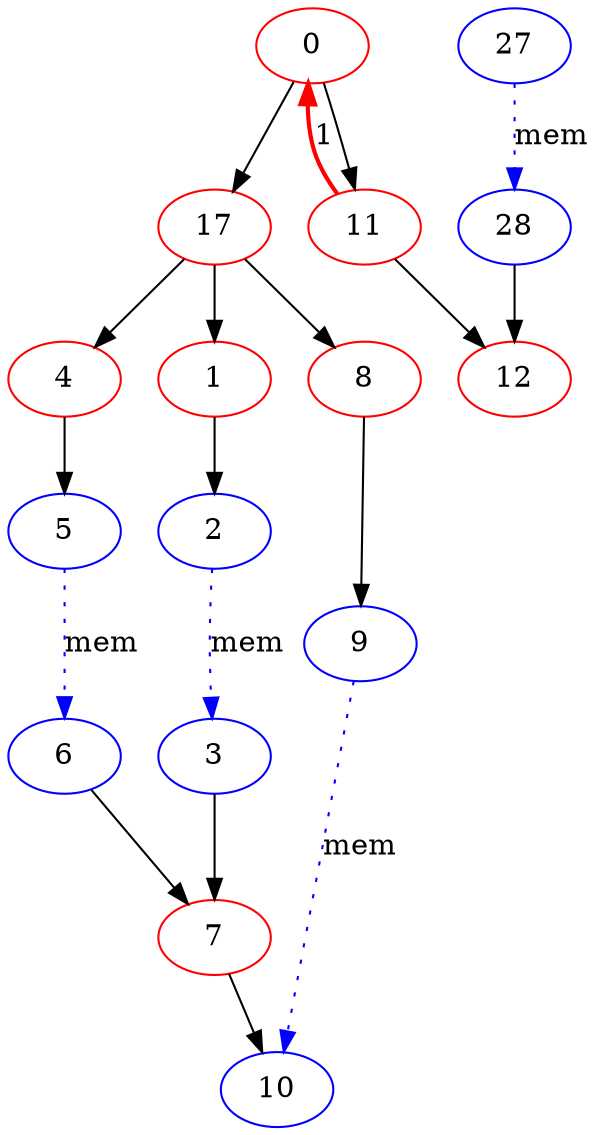 digraph MS { 
{
0 [color=red ];

1 [color=red ];

2 [color=blue ];

3 [color=blue ];

4 [color=red ];

5 [color=blue ];

6 [color=blue ];

7 [color=red ];

8 [color=red ];

9 [color=blue ];

10 [color=blue ];

11 [color=red ];

12 [color=red ];

17 [color=red ];

27 [color=blue ];

28 [color=blue ];
2 -> 3 [style=dotted, color=blue, label= mem] 
5 -> 6 [style=dotted, color=blue, label= mem] 
9 -> 10 [style=dotted, color=blue, label= mem] 
11 -> 0 [style=bold, color=red, label=1] 
0 -> 17
17 -> 1
1 -> 2
17 -> 4
4 -> 5
6 -> 7
3 -> 7
17 -> 8
7 -> 10
8 -> 9
0 -> 11
11 -> 12
27 -> 28 [style=dotted, color=blue, label= mem] 
28 -> 12

}

}